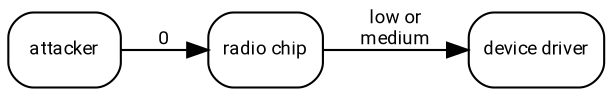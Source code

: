 digraph {
  splines = polyline;
  rankdir = LR
  node [
    shape = box
    style = rounded
    fontname = "Roboto"
    fontsize = 9
    margin = 0.1
  ];
  edge [
    fontname = "Roboto"
    fontsize = 9
    margin = 0.1
  ];

  attacker [ label = "attacker" ];
  radio [ label = "radio chip" ];
  kernel [ label = "device driver" ];

  attacker -> radio [
    label = "0"
  ];
  radio -> kernel [
    label = "low or\nmedium"
  ];
}
